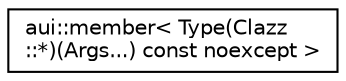 digraph "Graphical Class Hierarchy"
{
 // LATEX_PDF_SIZE
  edge [fontname="Helvetica",fontsize="10",labelfontname="Helvetica",labelfontsize="10"];
  node [fontname="Helvetica",fontsize="10",shape=record];
  rankdir="LR";
  Node0 [label="aui::member\< Type(Clazz\l::*)(Args...) const noexcept \>",height=0.2,width=0.4,color="black", fillcolor="white", style="filled",URL="$structaui_1_1member_3_01Type_07Clazz_1_1_5_08_07Args_8_8_8_08_01const_01noexcept_01_4.html",tooltip=" "];
}
